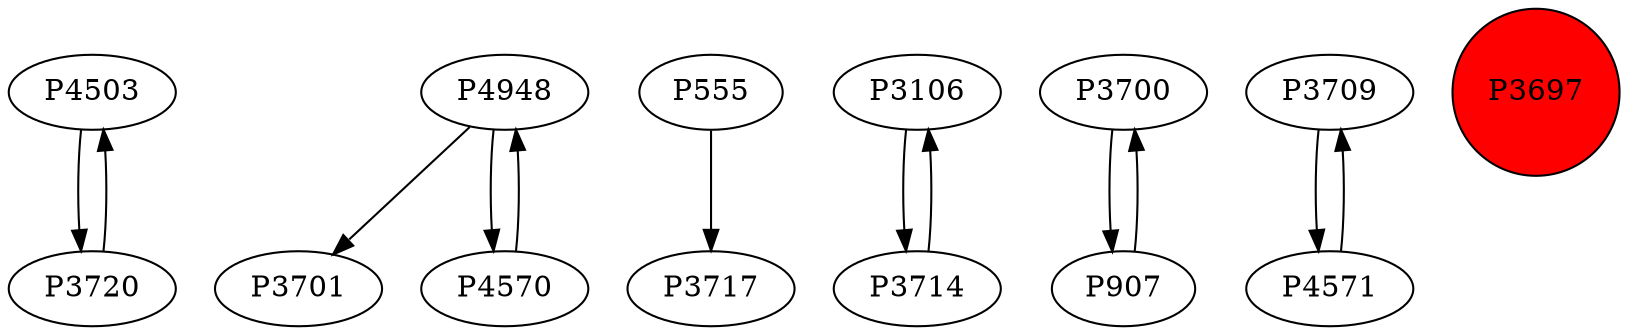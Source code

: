 digraph {
	P4503 -> P3720
	P3720 -> P4503
	P4948 -> P3701
	P555 -> P3717
	P3106 -> P3714
	P3714 -> P3106
	P4948 -> P4570
	P3700 -> P907
	P3709 -> P4571
	P4570 -> P4948
	P907 -> P3700
	P4571 -> P3709
	P3697 [shape=circle]
	P3697 [style=filled]
	P3697 [fillcolor=red]
}
